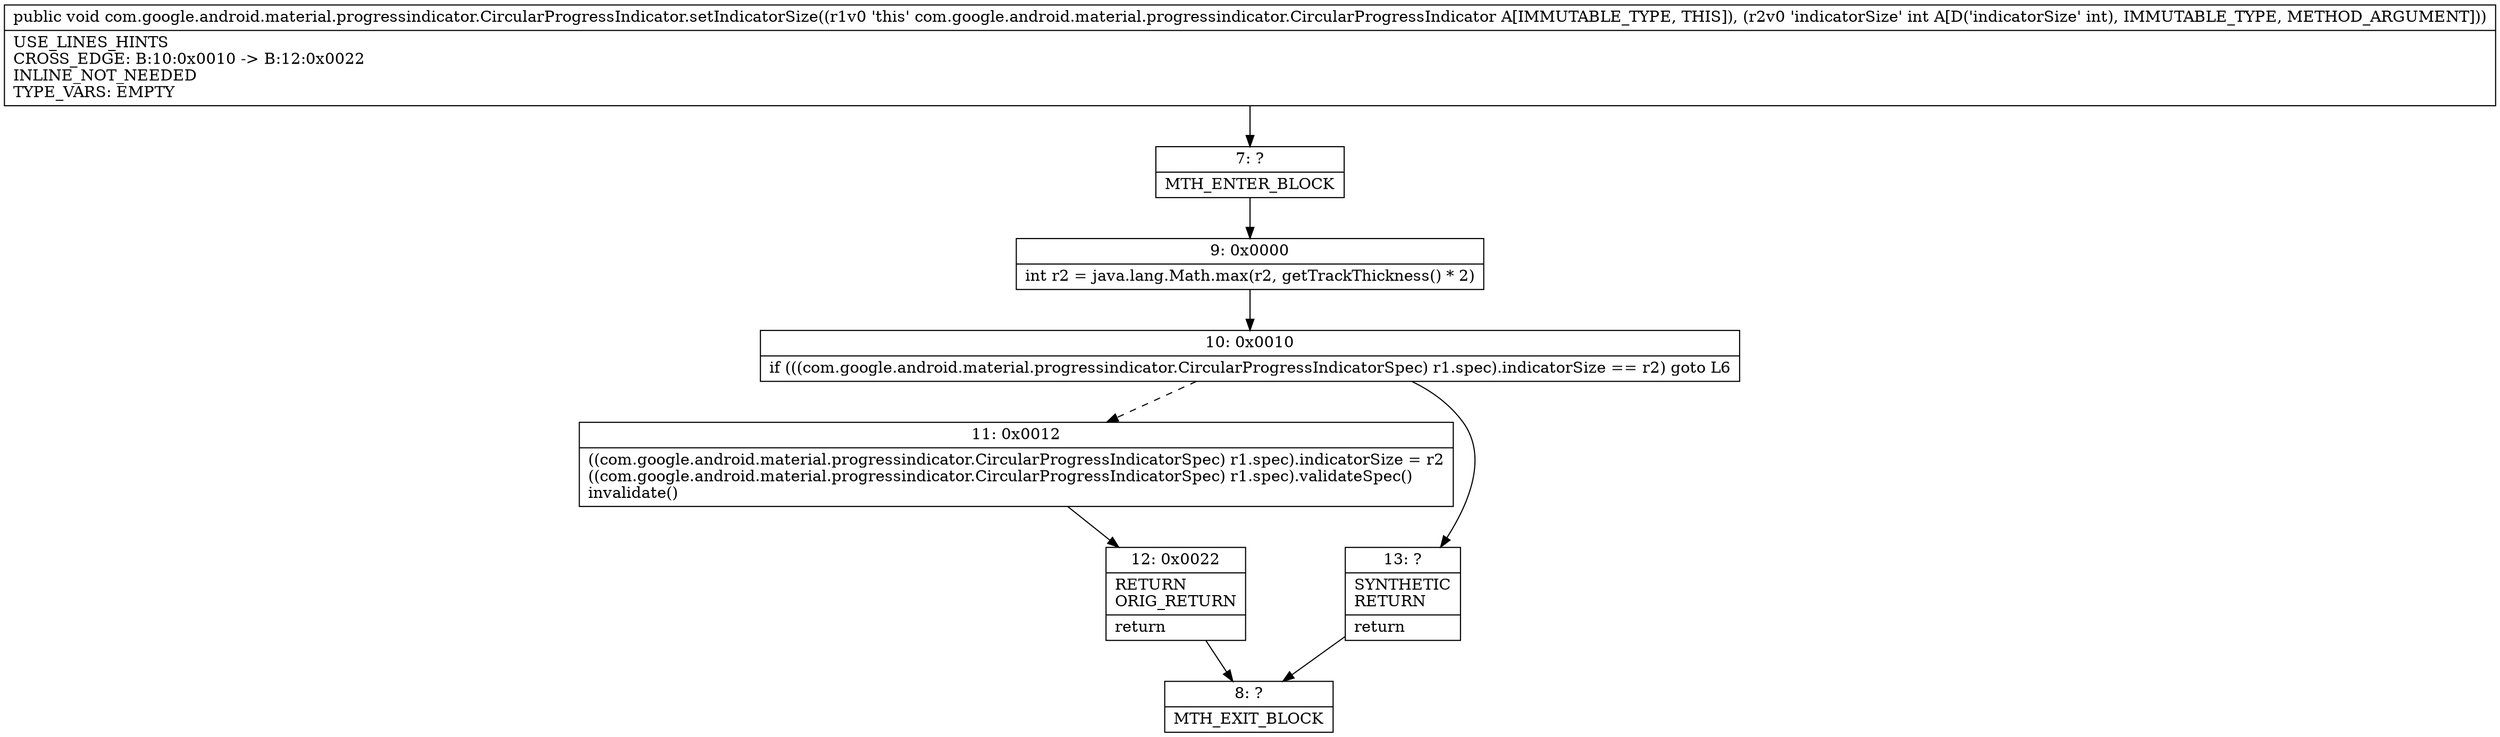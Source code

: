 digraph "CFG forcom.google.android.material.progressindicator.CircularProgressIndicator.setIndicatorSize(I)V" {
Node_7 [shape=record,label="{7\:\ ?|MTH_ENTER_BLOCK\l}"];
Node_9 [shape=record,label="{9\:\ 0x0000|int r2 = java.lang.Math.max(r2, getTrackThickness() * 2)\l}"];
Node_10 [shape=record,label="{10\:\ 0x0010|if (((com.google.android.material.progressindicator.CircularProgressIndicatorSpec) r1.spec).indicatorSize == r2) goto L6\l}"];
Node_11 [shape=record,label="{11\:\ 0x0012|((com.google.android.material.progressindicator.CircularProgressIndicatorSpec) r1.spec).indicatorSize = r2\l((com.google.android.material.progressindicator.CircularProgressIndicatorSpec) r1.spec).validateSpec()\linvalidate()\l}"];
Node_12 [shape=record,label="{12\:\ 0x0022|RETURN\lORIG_RETURN\l|return\l}"];
Node_8 [shape=record,label="{8\:\ ?|MTH_EXIT_BLOCK\l}"];
Node_13 [shape=record,label="{13\:\ ?|SYNTHETIC\lRETURN\l|return\l}"];
MethodNode[shape=record,label="{public void com.google.android.material.progressindicator.CircularProgressIndicator.setIndicatorSize((r1v0 'this' com.google.android.material.progressindicator.CircularProgressIndicator A[IMMUTABLE_TYPE, THIS]), (r2v0 'indicatorSize' int A[D('indicatorSize' int), IMMUTABLE_TYPE, METHOD_ARGUMENT]))  | USE_LINES_HINTS\lCROSS_EDGE: B:10:0x0010 \-\> B:12:0x0022\lINLINE_NOT_NEEDED\lTYPE_VARS: EMPTY\l}"];
MethodNode -> Node_7;Node_7 -> Node_9;
Node_9 -> Node_10;
Node_10 -> Node_11[style=dashed];
Node_10 -> Node_13;
Node_11 -> Node_12;
Node_12 -> Node_8;
Node_13 -> Node_8;
}

